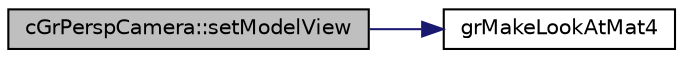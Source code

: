 digraph "cGrPerspCamera::setModelView"
{
  edge [fontname="Helvetica",fontsize="10",labelfontname="Helvetica",labelfontsize="10"];
  node [fontname="Helvetica",fontsize="10",shape=record];
  rankdir="LR";
  Node1 [label="cGrPerspCamera::setModelView",height=0.2,width=0.4,color="black", fillcolor="grey75", style="filled", fontcolor="black"];
  Node1 -> Node2 [color="midnightblue",fontsize="10",style="solid",fontname="Helvetica"];
  Node2 [label="grMakeLookAtMat4",height=0.2,width=0.4,color="black", fillcolor="white", style="filled",URL="$grcam_8cpp.html#aa85bcbaf71ad314d52948dff8e62122f"];
}
